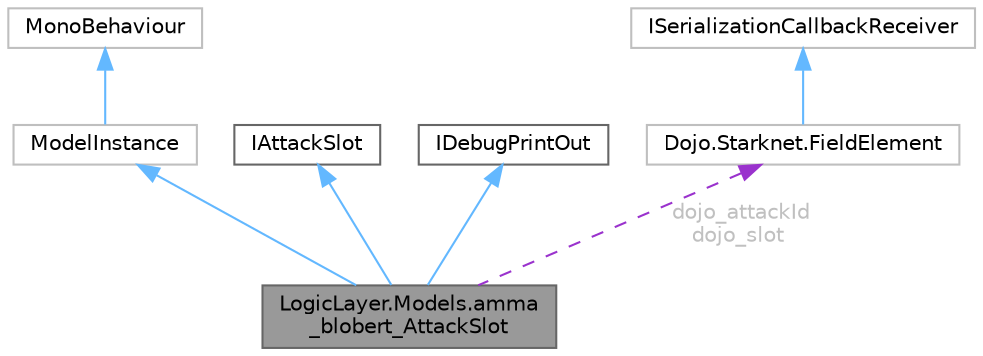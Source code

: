 digraph "LogicLayer.Models.amma_blobert_AttackSlot"
{
 // LATEX_PDF_SIZE
  bgcolor="transparent";
  edge [fontname=Helvetica,fontsize=10,labelfontname=Helvetica,labelfontsize=10];
  node [fontname=Helvetica,fontsize=10,shape=box,height=0.2,width=0.4];
  Node1 [id="Node000001",label="LogicLayer.Models.amma\l_blobert_AttackSlot",height=0.2,width=0.4,color="gray40", fillcolor="grey60", style="filled", fontcolor="black",tooltip="Dojo model, The attack slot dictates the attacks available for each of the items the blobert."];
  Node2 -> Node1 [id="edge1_Node000001_Node000002",dir="back",color="steelblue1",style="solid",tooltip=" "];
  Node2 [id="Node000002",label="ModelInstance",height=0.2,width=0.4,color="grey75", fillcolor="white", style="filled",URL="$class_dojo_1_1_model_instance.html",tooltip=" "];
  Node3 -> Node2 [id="edge2_Node000002_Node000003",dir="back",color="steelblue1",style="solid",tooltip=" "];
  Node3 [id="Node000003",label="MonoBehaviour",height=0.2,width=0.4,color="grey75", fillcolor="white", style="filled",tooltip=" "];
  Node4 -> Node1 [id="edge3_Node000001_Node000004",dir="back",color="steelblue1",style="solid",tooltip=" "];
  Node4 [id="Node000004",label="IAttackSlot",height=0.2,width=0.4,color="gray40", fillcolor="white", style="filled",URL="$interface_logic_layer_1_1_models_1_1_i_attack_slot.html",tooltip="this is a test of a summary"];
  Node5 -> Node1 [id="edge4_Node000001_Node000005",dir="back",color="steelblue1",style="solid",tooltip=" "];
  Node5 [id="Node000005",label="IDebugPrintOut",height=0.2,width=0.4,color="gray40", fillcolor="white", style="filled",URL="$interface_i_debug_print_out.html",tooltip="interface for mass debugging of a class"];
  Node6 -> Node1 [id="edge5_Node000001_Node000006",dir="back",color="darkorchid3",style="dashed",tooltip=" ",label=" dojo_attackId\ndojo_slot",fontcolor="grey" ];
  Node6 [id="Node000006",label="Dojo.Starknet.FieldElement",height=0.2,width=0.4,color="grey75", fillcolor="white", style="filled",URL="$class_dojo_1_1_starknet_1_1_field_element.html",tooltip=" "];
  Node7 -> Node6 [id="edge6_Node000006_Node000007",dir="back",color="steelblue1",style="solid",tooltip=" "];
  Node7 [id="Node000007",label="ISerializationCallbackReceiver",height=0.2,width=0.4,color="grey75", fillcolor="white", style="filled",tooltip=" "];
}
